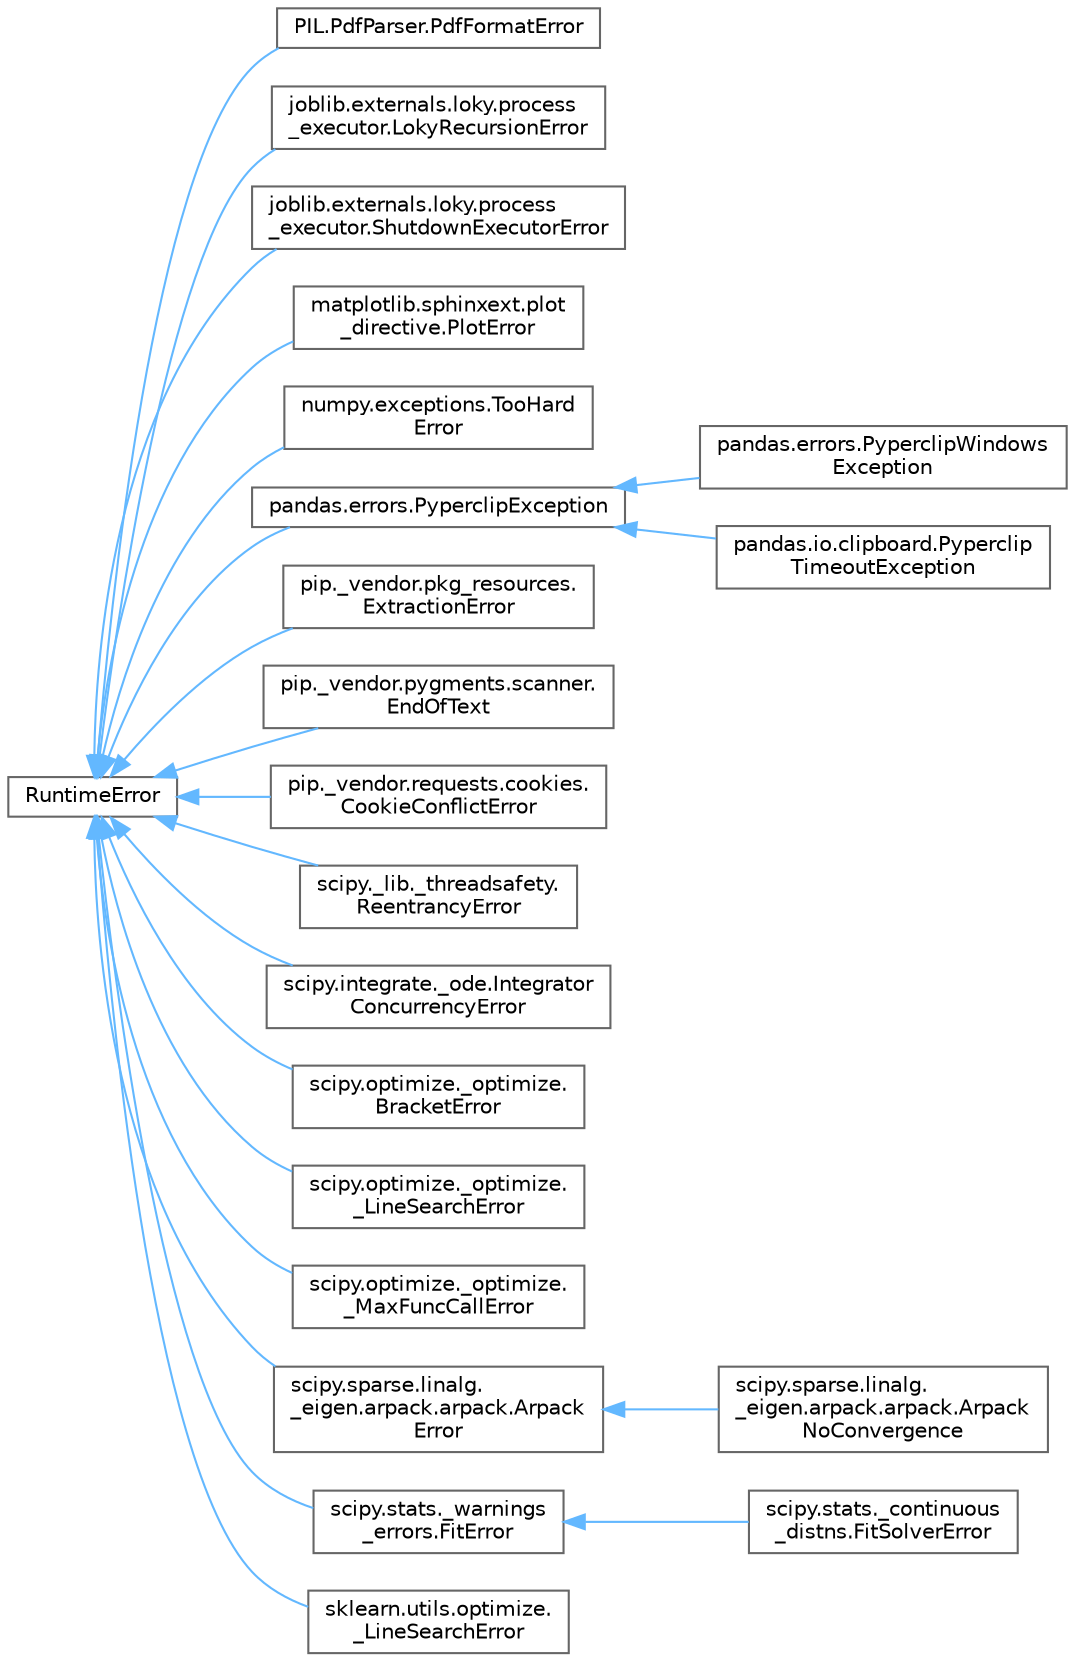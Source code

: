 digraph "Graphical Class Hierarchy"
{
 // LATEX_PDF_SIZE
  bgcolor="transparent";
  edge [fontname=Helvetica,fontsize=10,labelfontname=Helvetica,labelfontsize=10];
  node [fontname=Helvetica,fontsize=10,shape=box,height=0.2,width=0.4];
  rankdir="LR";
  Node0 [id="Node000000",label="RuntimeError",height=0.2,width=0.4,color="grey40", fillcolor="white", style="filled",URL="$df/dbe/classRuntimeError.html",tooltip=" "];
  Node0 -> Node1 [id="edge4988_Node000000_Node000001",dir="back",color="steelblue1",style="solid",tooltip=" "];
  Node1 [id="Node000001",label="PIL.PdfParser.PdfFormatError",height=0.2,width=0.4,color="grey40", fillcolor="white", style="filled",URL="$da/d9f/classPIL_1_1PdfParser_1_1PdfFormatError.html",tooltip=" "];
  Node0 -> Node2 [id="edge4989_Node000000_Node000002",dir="back",color="steelblue1",style="solid",tooltip=" "];
  Node2 [id="Node000002",label="joblib.externals.loky.process\l_executor.LokyRecursionError",height=0.2,width=0.4,color="grey40", fillcolor="white", style="filled",URL="$df/df7/classjoblib_1_1externals_1_1loky_1_1process__executor_1_1LokyRecursionError.html",tooltip=" "];
  Node0 -> Node3 [id="edge4990_Node000000_Node000003",dir="back",color="steelblue1",style="solid",tooltip=" "];
  Node3 [id="Node000003",label="joblib.externals.loky.process\l_executor.ShutdownExecutorError",height=0.2,width=0.4,color="grey40", fillcolor="white", style="filled",URL="$d0/df3/classjoblib_1_1externals_1_1loky_1_1process__executor_1_1ShutdownExecutorError.html",tooltip=" "];
  Node0 -> Node4 [id="edge4991_Node000000_Node000004",dir="back",color="steelblue1",style="solid",tooltip=" "];
  Node4 [id="Node000004",label="matplotlib.sphinxext.plot\l_directive.PlotError",height=0.2,width=0.4,color="grey40", fillcolor="white", style="filled",URL="$d7/d2c/classmatplotlib_1_1sphinxext_1_1plot__directive_1_1PlotError.html",tooltip=" "];
  Node0 -> Node5 [id="edge4992_Node000000_Node000005",dir="back",color="steelblue1",style="solid",tooltip=" "];
  Node5 [id="Node000005",label="numpy.exceptions.TooHard\lError",height=0.2,width=0.4,color="grey40", fillcolor="white", style="filled",URL="$d5/d79/classnumpy_1_1exceptions_1_1TooHardError.html",tooltip=" "];
  Node0 -> Node6 [id="edge4993_Node000000_Node000006",dir="back",color="steelblue1",style="solid",tooltip=" "];
  Node6 [id="Node000006",label="pandas.errors.PyperclipException",height=0.2,width=0.4,color="grey40", fillcolor="white", style="filled",URL="$dc/d1c/classpandas_1_1errors_1_1PyperclipException.html",tooltip=" "];
  Node6 -> Node7 [id="edge4994_Node000006_Node000007",dir="back",color="steelblue1",style="solid",tooltip=" "];
  Node7 [id="Node000007",label="pandas.errors.PyperclipWindows\lException",height=0.2,width=0.4,color="grey40", fillcolor="white", style="filled",URL="$df/db3/classpandas_1_1errors_1_1PyperclipWindowsException.html",tooltip=" "];
  Node6 -> Node8 [id="edge4995_Node000006_Node000008",dir="back",color="steelblue1",style="solid",tooltip=" "];
  Node8 [id="Node000008",label="pandas.io.clipboard.Pyperclip\lTimeoutException",height=0.2,width=0.4,color="grey40", fillcolor="white", style="filled",URL="$dd/dd2/classpandas_1_1io_1_1clipboard_1_1PyperclipTimeoutException.html",tooltip=" "];
  Node0 -> Node9 [id="edge4996_Node000000_Node000009",dir="back",color="steelblue1",style="solid",tooltip=" "];
  Node9 [id="Node000009",label="pip._vendor.pkg_resources.\lExtractionError",height=0.2,width=0.4,color="grey40", fillcolor="white", style="filled",URL="$dd/d72/classpip_1_1__vendor_1_1pkg__resources_1_1ExtractionError.html",tooltip=" "];
  Node0 -> Node10 [id="edge4997_Node000000_Node000010",dir="back",color="steelblue1",style="solid",tooltip=" "];
  Node10 [id="Node000010",label="pip._vendor.pygments.scanner.\lEndOfText",height=0.2,width=0.4,color="grey40", fillcolor="white", style="filled",URL="$d4/d80/classpip_1_1__vendor_1_1pygments_1_1scanner_1_1EndOfText.html",tooltip=" "];
  Node0 -> Node11 [id="edge4998_Node000000_Node000011",dir="back",color="steelblue1",style="solid",tooltip=" "];
  Node11 [id="Node000011",label="pip._vendor.requests.cookies.\lCookieConflictError",height=0.2,width=0.4,color="grey40", fillcolor="white", style="filled",URL="$d5/d33/classpip_1_1__vendor_1_1requests_1_1cookies_1_1CookieConflictError.html",tooltip=" "];
  Node0 -> Node12 [id="edge4999_Node000000_Node000012",dir="back",color="steelblue1",style="solid",tooltip=" "];
  Node12 [id="Node000012",label="scipy._lib._threadsafety.\lReentrancyError",height=0.2,width=0.4,color="grey40", fillcolor="white", style="filled",URL="$dd/dbd/classscipy_1_1__lib_1_1__threadsafety_1_1ReentrancyError.html",tooltip=" "];
  Node0 -> Node13 [id="edge5000_Node000000_Node000013",dir="back",color="steelblue1",style="solid",tooltip=" "];
  Node13 [id="Node000013",label="scipy.integrate._ode.Integrator\lConcurrencyError",height=0.2,width=0.4,color="grey40", fillcolor="white", style="filled",URL="$d3/d93/classscipy_1_1integrate_1_1__ode_1_1IntegratorConcurrencyError.html",tooltip=" "];
  Node0 -> Node14 [id="edge5001_Node000000_Node000014",dir="back",color="steelblue1",style="solid",tooltip=" "];
  Node14 [id="Node000014",label="scipy.optimize._optimize.\lBracketError",height=0.2,width=0.4,color="grey40", fillcolor="white", style="filled",URL="$d1/df4/classscipy_1_1optimize_1_1__optimize_1_1BracketError.html",tooltip=" "];
  Node0 -> Node15 [id="edge5002_Node000000_Node000015",dir="back",color="steelblue1",style="solid",tooltip=" "];
  Node15 [id="Node000015",label="scipy.optimize._optimize.\l_LineSearchError",height=0.2,width=0.4,color="grey40", fillcolor="white", style="filled",URL="$d5/d07/classscipy_1_1optimize_1_1__optimize_1_1__LineSearchError.html",tooltip=" "];
  Node0 -> Node16 [id="edge5003_Node000000_Node000016",dir="back",color="steelblue1",style="solid",tooltip=" "];
  Node16 [id="Node000016",label="scipy.optimize._optimize.\l_MaxFuncCallError",height=0.2,width=0.4,color="grey40", fillcolor="white", style="filled",URL="$d4/d1b/classscipy_1_1optimize_1_1__optimize_1_1__MaxFuncCallError.html",tooltip=" "];
  Node0 -> Node17 [id="edge5004_Node000000_Node000017",dir="back",color="steelblue1",style="solid",tooltip=" "];
  Node17 [id="Node000017",label="scipy.sparse.linalg.\l_eigen.arpack.arpack.Arpack\lError",height=0.2,width=0.4,color="grey40", fillcolor="white", style="filled",URL="$de/d29/classscipy_1_1sparse_1_1linalg_1_1__eigen_1_1arpack_1_1arpack_1_1ArpackError.html",tooltip=" "];
  Node17 -> Node18 [id="edge5005_Node000017_Node000018",dir="back",color="steelblue1",style="solid",tooltip=" "];
  Node18 [id="Node000018",label="scipy.sparse.linalg.\l_eigen.arpack.arpack.Arpack\lNoConvergence",height=0.2,width=0.4,color="grey40", fillcolor="white", style="filled",URL="$dd/de8/classscipy_1_1sparse_1_1linalg_1_1__eigen_1_1arpack_1_1arpack_1_1ArpackNoConvergence.html",tooltip=" "];
  Node0 -> Node19 [id="edge5006_Node000000_Node000019",dir="back",color="steelblue1",style="solid",tooltip=" "];
  Node19 [id="Node000019",label="scipy.stats._warnings\l_errors.FitError",height=0.2,width=0.4,color="grey40", fillcolor="white", style="filled",URL="$d4/df3/classscipy_1_1stats_1_1__warnings__errors_1_1FitError.html",tooltip=" "];
  Node19 -> Node20 [id="edge5007_Node000019_Node000020",dir="back",color="steelblue1",style="solid",tooltip=" "];
  Node20 [id="Node000020",label="scipy.stats._continuous\l_distns.FitSolverError",height=0.2,width=0.4,color="grey40", fillcolor="white", style="filled",URL="$d0/dd1/classscipy_1_1stats_1_1__continuous__distns_1_1FitSolverError.html",tooltip=" "];
  Node0 -> Node21 [id="edge5008_Node000000_Node000021",dir="back",color="steelblue1",style="solid",tooltip=" "];
  Node21 [id="Node000021",label="sklearn.utils.optimize.\l_LineSearchError",height=0.2,width=0.4,color="grey40", fillcolor="white", style="filled",URL="$db/dc9/classsklearn_1_1utils_1_1optimize_1_1__LineSearchError.html",tooltip=" "];
}

